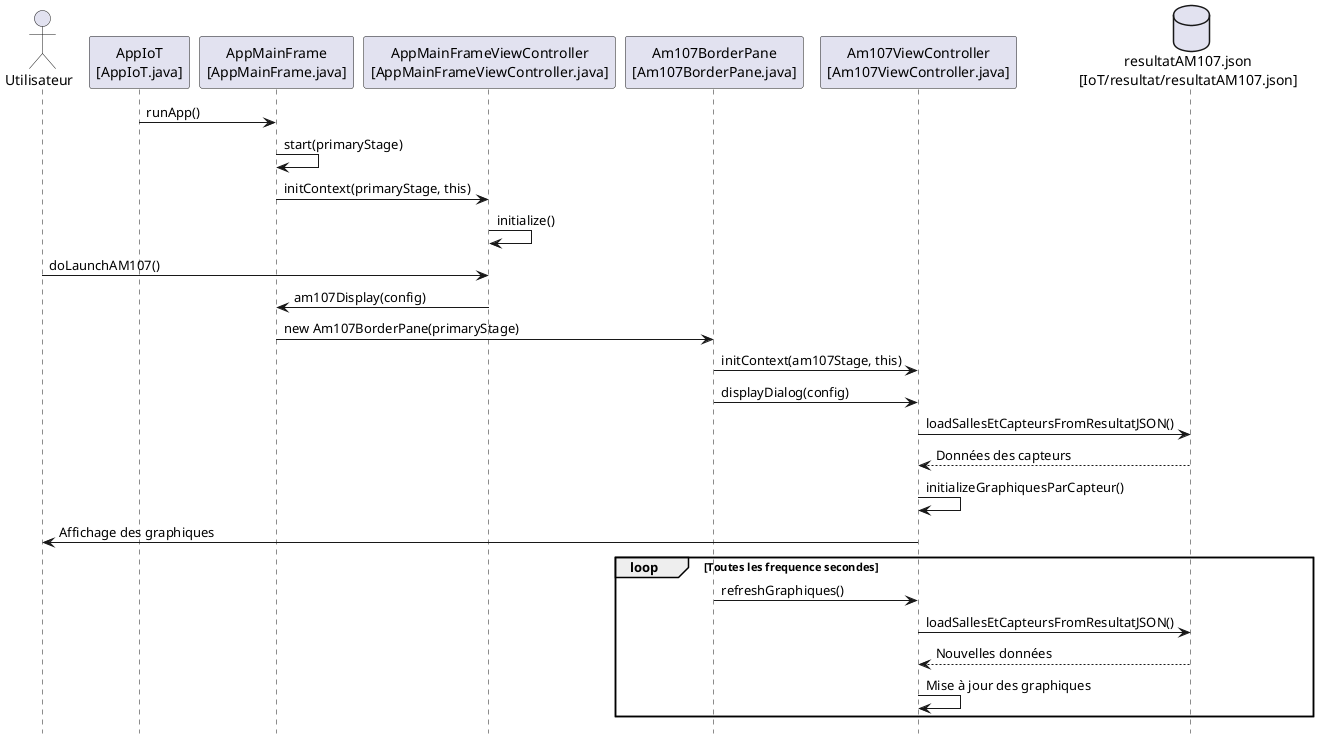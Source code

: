 @startuml

hide footbox

actor Utilisateur as User

' Définition des participants
participant "AppIoT\n[AppIoT.java]" as AppIoT
participant "AppMainFrame\n[AppMainFrame.java]" as AppMainFrame
participant "AppMainFrameViewController\n[AppMainFrameViewController.java]" as AppMainFrameVC
participant "Am107BorderPane\n[Am107BorderPane.java]" as Am107BorderPane
participant "Am107ViewController\n[Am107ViewController.java]" as Am107VC
database "resultatAM107.json\n[IoT/resultat/resultatAM107.json]" as ResultatJSON

' Démarrage de l'application
AppIoT -> AppMainFrame : runApp()
AppMainFrame -> AppMainFrame : start(primaryStage)
AppMainFrame -> AppMainFrameVC : initContext(primaryStage, this)
AppMainFrameVC -> AppMainFrameVC : initialize()

' Interaction utilisateur pour lancer AM107
User -> AppMainFrameVC : doLaunchAM107()
AppMainFrameVC -> AppMainFrame : am107Display(config)
AppMainFrame -> Am107BorderPane : new Am107BorderPane(primaryStage)
Am107BorderPane -> Am107VC : initContext(am107Stage, this)
Am107BorderPane -> Am107VC : displayDialog(config)
Am107VC -> ResultatJSON : loadSallesEtCapteursFromResultatJSON()
ResultatJSON --> Am107VC : Données des capteurs
Am107VC -> Am107VC : initializeGraphiquesParCapteur()
Am107VC -> User : Affichage des graphiques

' Rafraîchissement des graphiques
loop Toutes les frequence secondes
    Am107BorderPane -> Am107VC : refreshGraphiques()
    Am107VC -> ResultatJSON : loadSallesEtCapteursFromResultatJSON()
    ResultatJSON --> Am107VC : Nouvelles données
    Am107VC -> Am107VC : Mise à jour des graphiques
end
@enduml